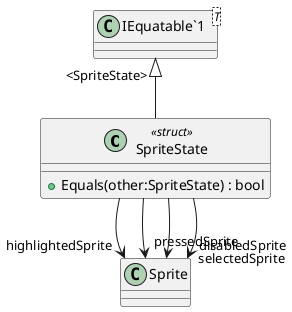 @startuml
class SpriteState <<struct>> {
    + Equals(other:SpriteState) : bool
}
class "IEquatable`1"<T> {
}
"IEquatable`1" "<SpriteState>" <|-- SpriteState
SpriteState --> "highlightedSprite" Sprite
SpriteState --> "pressedSprite" Sprite
SpriteState --> "selectedSprite" Sprite
SpriteState --> "disabledSprite" Sprite
@enduml
